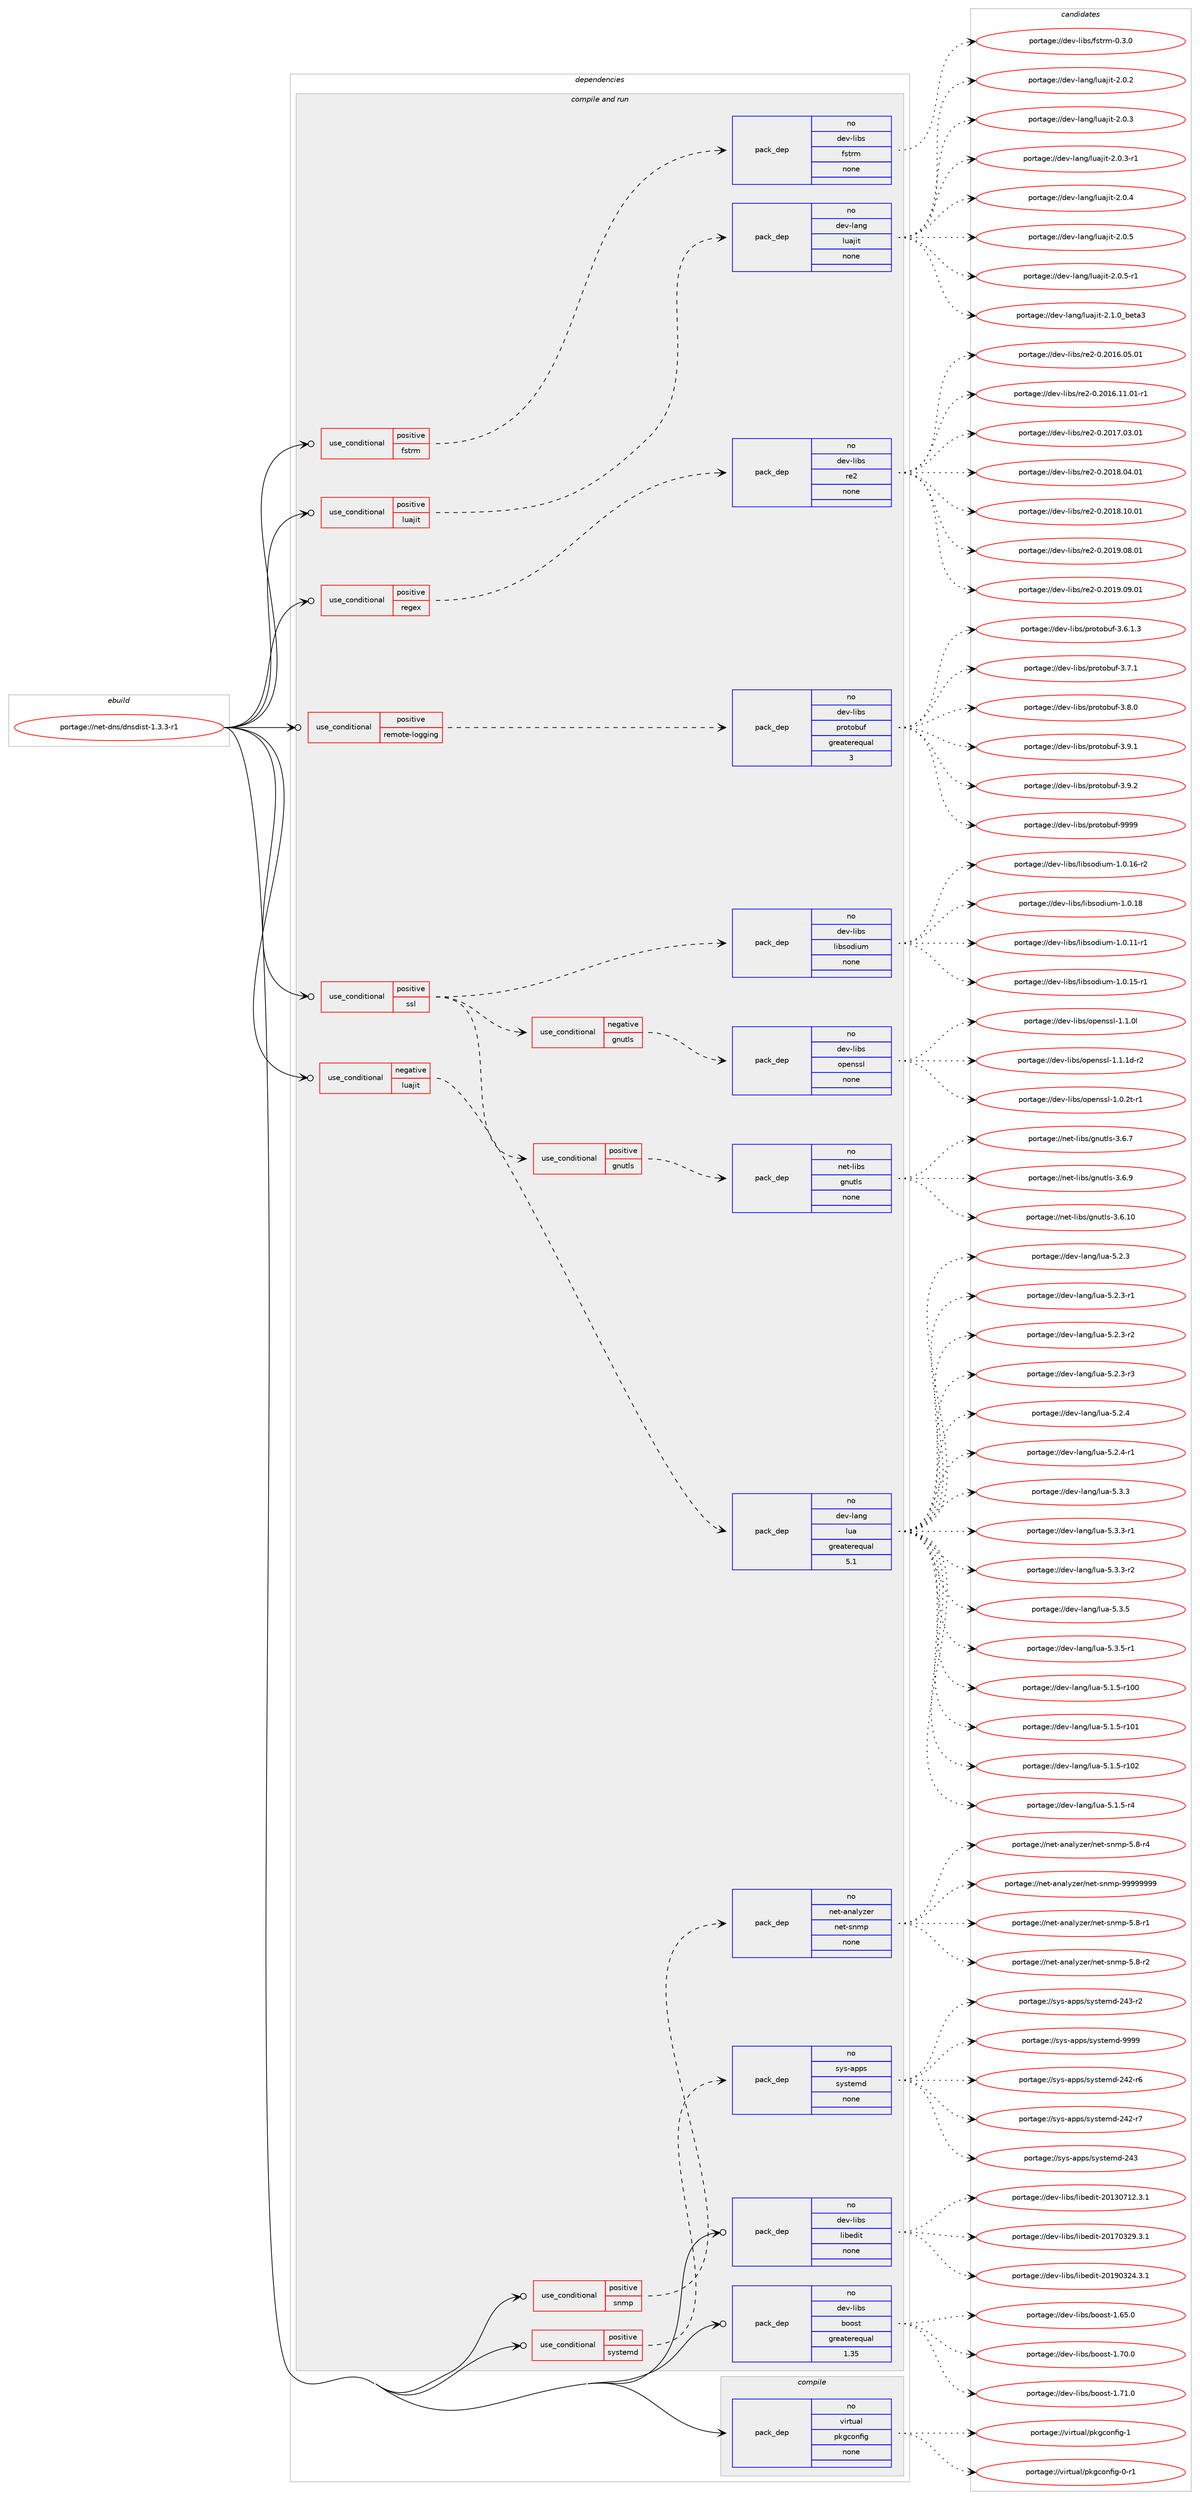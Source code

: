 digraph prolog {

# *************
# Graph options
# *************

newrank=true;
concentrate=true;
compound=true;
graph [rankdir=LR,fontname=Helvetica,fontsize=10,ranksep=1.5];#, ranksep=2.5, nodesep=0.2];
edge  [arrowhead=vee];
node  [fontname=Helvetica,fontsize=10];

# **********
# The ebuild
# **********

subgraph cluster_leftcol {
color=gray;
rank=same;
label=<<i>ebuild</i>>;
id [label="portage://net-dns/dnsdist-1.3.3-r1", color=red, width=4, href="../net-dns/dnsdist-1.3.3-r1.svg"];
}

# ****************
# The dependencies
# ****************

subgraph cluster_midcol {
color=gray;
label=<<i>dependencies</i>>;
subgraph cluster_compile {
fillcolor="#eeeeee";
style=filled;
label=<<i>compile</i>>;
subgraph pack257507 {
dependency350918 [label=<<TABLE BORDER="0" CELLBORDER="1" CELLSPACING="0" CELLPADDING="4" WIDTH="220"><TR><TD ROWSPAN="6" CELLPADDING="30">pack_dep</TD></TR><TR><TD WIDTH="110">no</TD></TR><TR><TD>virtual</TD></TR><TR><TD>pkgconfig</TD></TR><TR><TD>none</TD></TR><TR><TD></TD></TR></TABLE>>, shape=none, color=blue];
}
id:e -> dependency350918:w [weight=20,style="solid",arrowhead="vee"];
}
subgraph cluster_compileandrun {
fillcolor="#eeeeee";
style=filled;
label=<<i>compile and run</i>>;
subgraph cond87619 {
dependency350919 [label=<<TABLE BORDER="0" CELLBORDER="1" CELLSPACING="0" CELLPADDING="4"><TR><TD ROWSPAN="3" CELLPADDING="10">use_conditional</TD></TR><TR><TD>negative</TD></TR><TR><TD>luajit</TD></TR></TABLE>>, shape=none, color=red];
subgraph pack257508 {
dependency350920 [label=<<TABLE BORDER="0" CELLBORDER="1" CELLSPACING="0" CELLPADDING="4" WIDTH="220"><TR><TD ROWSPAN="6" CELLPADDING="30">pack_dep</TD></TR><TR><TD WIDTH="110">no</TD></TR><TR><TD>dev-lang</TD></TR><TR><TD>lua</TD></TR><TR><TD>greaterequal</TD></TR><TR><TD>5.1</TD></TR></TABLE>>, shape=none, color=blue];
}
dependency350919:e -> dependency350920:w [weight=20,style="dashed",arrowhead="vee"];
}
id:e -> dependency350919:w [weight=20,style="solid",arrowhead="odotvee"];
subgraph cond87620 {
dependency350921 [label=<<TABLE BORDER="0" CELLBORDER="1" CELLSPACING="0" CELLPADDING="4"><TR><TD ROWSPAN="3" CELLPADDING="10">use_conditional</TD></TR><TR><TD>positive</TD></TR><TR><TD>fstrm</TD></TR></TABLE>>, shape=none, color=red];
subgraph pack257509 {
dependency350922 [label=<<TABLE BORDER="0" CELLBORDER="1" CELLSPACING="0" CELLPADDING="4" WIDTH="220"><TR><TD ROWSPAN="6" CELLPADDING="30">pack_dep</TD></TR><TR><TD WIDTH="110">no</TD></TR><TR><TD>dev-libs</TD></TR><TR><TD>fstrm</TD></TR><TR><TD>none</TD></TR><TR><TD></TD></TR></TABLE>>, shape=none, color=blue];
}
dependency350921:e -> dependency350922:w [weight=20,style="dashed",arrowhead="vee"];
}
id:e -> dependency350921:w [weight=20,style="solid",arrowhead="odotvee"];
subgraph cond87621 {
dependency350923 [label=<<TABLE BORDER="0" CELLBORDER="1" CELLSPACING="0" CELLPADDING="4"><TR><TD ROWSPAN="3" CELLPADDING="10">use_conditional</TD></TR><TR><TD>positive</TD></TR><TR><TD>luajit</TD></TR></TABLE>>, shape=none, color=red];
subgraph pack257510 {
dependency350924 [label=<<TABLE BORDER="0" CELLBORDER="1" CELLSPACING="0" CELLPADDING="4" WIDTH="220"><TR><TD ROWSPAN="6" CELLPADDING="30">pack_dep</TD></TR><TR><TD WIDTH="110">no</TD></TR><TR><TD>dev-lang</TD></TR><TR><TD>luajit</TD></TR><TR><TD>none</TD></TR><TR><TD></TD></TR></TABLE>>, shape=none, color=blue];
}
dependency350923:e -> dependency350924:w [weight=20,style="dashed",arrowhead="vee"];
}
id:e -> dependency350923:w [weight=20,style="solid",arrowhead="odotvee"];
subgraph cond87622 {
dependency350925 [label=<<TABLE BORDER="0" CELLBORDER="1" CELLSPACING="0" CELLPADDING="4"><TR><TD ROWSPAN="3" CELLPADDING="10">use_conditional</TD></TR><TR><TD>positive</TD></TR><TR><TD>regex</TD></TR></TABLE>>, shape=none, color=red];
subgraph pack257511 {
dependency350926 [label=<<TABLE BORDER="0" CELLBORDER="1" CELLSPACING="0" CELLPADDING="4" WIDTH="220"><TR><TD ROWSPAN="6" CELLPADDING="30">pack_dep</TD></TR><TR><TD WIDTH="110">no</TD></TR><TR><TD>dev-libs</TD></TR><TR><TD>re2</TD></TR><TR><TD>none</TD></TR><TR><TD></TD></TR></TABLE>>, shape=none, color=blue];
}
dependency350925:e -> dependency350926:w [weight=20,style="dashed",arrowhead="vee"];
}
id:e -> dependency350925:w [weight=20,style="solid",arrowhead="odotvee"];
subgraph cond87623 {
dependency350927 [label=<<TABLE BORDER="0" CELLBORDER="1" CELLSPACING="0" CELLPADDING="4"><TR><TD ROWSPAN="3" CELLPADDING="10">use_conditional</TD></TR><TR><TD>positive</TD></TR><TR><TD>remote-logging</TD></TR></TABLE>>, shape=none, color=red];
subgraph pack257512 {
dependency350928 [label=<<TABLE BORDER="0" CELLBORDER="1" CELLSPACING="0" CELLPADDING="4" WIDTH="220"><TR><TD ROWSPAN="6" CELLPADDING="30">pack_dep</TD></TR><TR><TD WIDTH="110">no</TD></TR><TR><TD>dev-libs</TD></TR><TR><TD>protobuf</TD></TR><TR><TD>greaterequal</TD></TR><TR><TD>3</TD></TR></TABLE>>, shape=none, color=blue];
}
dependency350927:e -> dependency350928:w [weight=20,style="dashed",arrowhead="vee"];
}
id:e -> dependency350927:w [weight=20,style="solid",arrowhead="odotvee"];
subgraph cond87624 {
dependency350929 [label=<<TABLE BORDER="0" CELLBORDER="1" CELLSPACING="0" CELLPADDING="4"><TR><TD ROWSPAN="3" CELLPADDING="10">use_conditional</TD></TR><TR><TD>positive</TD></TR><TR><TD>snmp</TD></TR></TABLE>>, shape=none, color=red];
subgraph pack257513 {
dependency350930 [label=<<TABLE BORDER="0" CELLBORDER="1" CELLSPACING="0" CELLPADDING="4" WIDTH="220"><TR><TD ROWSPAN="6" CELLPADDING="30">pack_dep</TD></TR><TR><TD WIDTH="110">no</TD></TR><TR><TD>net-analyzer</TD></TR><TR><TD>net-snmp</TD></TR><TR><TD>none</TD></TR><TR><TD></TD></TR></TABLE>>, shape=none, color=blue];
}
dependency350929:e -> dependency350930:w [weight=20,style="dashed",arrowhead="vee"];
}
id:e -> dependency350929:w [weight=20,style="solid",arrowhead="odotvee"];
subgraph cond87625 {
dependency350931 [label=<<TABLE BORDER="0" CELLBORDER="1" CELLSPACING="0" CELLPADDING="4"><TR><TD ROWSPAN="3" CELLPADDING="10">use_conditional</TD></TR><TR><TD>positive</TD></TR><TR><TD>ssl</TD></TR></TABLE>>, shape=none, color=red];
subgraph pack257514 {
dependency350932 [label=<<TABLE BORDER="0" CELLBORDER="1" CELLSPACING="0" CELLPADDING="4" WIDTH="220"><TR><TD ROWSPAN="6" CELLPADDING="30">pack_dep</TD></TR><TR><TD WIDTH="110">no</TD></TR><TR><TD>dev-libs</TD></TR><TR><TD>libsodium</TD></TR><TR><TD>none</TD></TR><TR><TD></TD></TR></TABLE>>, shape=none, color=blue];
}
dependency350931:e -> dependency350932:w [weight=20,style="dashed",arrowhead="vee"];
subgraph cond87626 {
dependency350933 [label=<<TABLE BORDER="0" CELLBORDER="1" CELLSPACING="0" CELLPADDING="4"><TR><TD ROWSPAN="3" CELLPADDING="10">use_conditional</TD></TR><TR><TD>positive</TD></TR><TR><TD>gnutls</TD></TR></TABLE>>, shape=none, color=red];
subgraph pack257515 {
dependency350934 [label=<<TABLE BORDER="0" CELLBORDER="1" CELLSPACING="0" CELLPADDING="4" WIDTH="220"><TR><TD ROWSPAN="6" CELLPADDING="30">pack_dep</TD></TR><TR><TD WIDTH="110">no</TD></TR><TR><TD>net-libs</TD></TR><TR><TD>gnutls</TD></TR><TR><TD>none</TD></TR><TR><TD></TD></TR></TABLE>>, shape=none, color=blue];
}
dependency350933:e -> dependency350934:w [weight=20,style="dashed",arrowhead="vee"];
}
dependency350931:e -> dependency350933:w [weight=20,style="dashed",arrowhead="vee"];
subgraph cond87627 {
dependency350935 [label=<<TABLE BORDER="0" CELLBORDER="1" CELLSPACING="0" CELLPADDING="4"><TR><TD ROWSPAN="3" CELLPADDING="10">use_conditional</TD></TR><TR><TD>negative</TD></TR><TR><TD>gnutls</TD></TR></TABLE>>, shape=none, color=red];
subgraph pack257516 {
dependency350936 [label=<<TABLE BORDER="0" CELLBORDER="1" CELLSPACING="0" CELLPADDING="4" WIDTH="220"><TR><TD ROWSPAN="6" CELLPADDING="30">pack_dep</TD></TR><TR><TD WIDTH="110">no</TD></TR><TR><TD>dev-libs</TD></TR><TR><TD>openssl</TD></TR><TR><TD>none</TD></TR><TR><TD></TD></TR></TABLE>>, shape=none, color=blue];
}
dependency350935:e -> dependency350936:w [weight=20,style="dashed",arrowhead="vee"];
}
dependency350931:e -> dependency350935:w [weight=20,style="dashed",arrowhead="vee"];
}
id:e -> dependency350931:w [weight=20,style="solid",arrowhead="odotvee"];
subgraph cond87628 {
dependency350937 [label=<<TABLE BORDER="0" CELLBORDER="1" CELLSPACING="0" CELLPADDING="4"><TR><TD ROWSPAN="3" CELLPADDING="10">use_conditional</TD></TR><TR><TD>positive</TD></TR><TR><TD>systemd</TD></TR></TABLE>>, shape=none, color=red];
subgraph pack257517 {
dependency350938 [label=<<TABLE BORDER="0" CELLBORDER="1" CELLSPACING="0" CELLPADDING="4" WIDTH="220"><TR><TD ROWSPAN="6" CELLPADDING="30">pack_dep</TD></TR><TR><TD WIDTH="110">no</TD></TR><TR><TD>sys-apps</TD></TR><TR><TD>systemd</TD></TR><TR><TD>none</TD></TR><TR><TD></TD></TR></TABLE>>, shape=none, color=blue];
}
dependency350937:e -> dependency350938:w [weight=20,style="dashed",arrowhead="vee"];
}
id:e -> dependency350937:w [weight=20,style="solid",arrowhead="odotvee"];
subgraph pack257518 {
dependency350939 [label=<<TABLE BORDER="0" CELLBORDER="1" CELLSPACING="0" CELLPADDING="4" WIDTH="220"><TR><TD ROWSPAN="6" CELLPADDING="30">pack_dep</TD></TR><TR><TD WIDTH="110">no</TD></TR><TR><TD>dev-libs</TD></TR><TR><TD>boost</TD></TR><TR><TD>greaterequal</TD></TR><TR><TD>1.35</TD></TR></TABLE>>, shape=none, color=blue];
}
id:e -> dependency350939:w [weight=20,style="solid",arrowhead="odotvee"];
subgraph pack257519 {
dependency350940 [label=<<TABLE BORDER="0" CELLBORDER="1" CELLSPACING="0" CELLPADDING="4" WIDTH="220"><TR><TD ROWSPAN="6" CELLPADDING="30">pack_dep</TD></TR><TR><TD WIDTH="110">no</TD></TR><TR><TD>dev-libs</TD></TR><TR><TD>libedit</TD></TR><TR><TD>none</TD></TR><TR><TD></TD></TR></TABLE>>, shape=none, color=blue];
}
id:e -> dependency350940:w [weight=20,style="solid",arrowhead="odotvee"];
}
subgraph cluster_run {
fillcolor="#eeeeee";
style=filled;
label=<<i>run</i>>;
}
}

# **************
# The candidates
# **************

subgraph cluster_choices {
rank=same;
color=gray;
label=<<i>candidates</i>>;

subgraph choice257507 {
color=black;
nodesep=1;
choiceportage11810511411611797108471121071039911111010210510345484511449 [label="portage://virtual/pkgconfig-0-r1", color=red, width=4,href="../virtual/pkgconfig-0-r1.svg"];
choiceportage1181051141161179710847112107103991111101021051034549 [label="portage://virtual/pkgconfig-1", color=red, width=4,href="../virtual/pkgconfig-1.svg"];
dependency350918:e -> choiceportage11810511411611797108471121071039911111010210510345484511449:w [style=dotted,weight="100"];
dependency350918:e -> choiceportage1181051141161179710847112107103991111101021051034549:w [style=dotted,weight="100"];
}
subgraph choice257508 {
color=black;
nodesep=1;
choiceportage1001011184510897110103471081179745534649465345114494848 [label="portage://dev-lang/lua-5.1.5-r100", color=red, width=4,href="../dev-lang/lua-5.1.5-r100.svg"];
choiceportage1001011184510897110103471081179745534649465345114494849 [label="portage://dev-lang/lua-5.1.5-r101", color=red, width=4,href="../dev-lang/lua-5.1.5-r101.svg"];
choiceportage1001011184510897110103471081179745534649465345114494850 [label="portage://dev-lang/lua-5.1.5-r102", color=red, width=4,href="../dev-lang/lua-5.1.5-r102.svg"];
choiceportage100101118451089711010347108117974553464946534511452 [label="portage://dev-lang/lua-5.1.5-r4", color=red, width=4,href="../dev-lang/lua-5.1.5-r4.svg"];
choiceportage10010111845108971101034710811797455346504651 [label="portage://dev-lang/lua-5.2.3", color=red, width=4,href="../dev-lang/lua-5.2.3.svg"];
choiceportage100101118451089711010347108117974553465046514511449 [label="portage://dev-lang/lua-5.2.3-r1", color=red, width=4,href="../dev-lang/lua-5.2.3-r1.svg"];
choiceportage100101118451089711010347108117974553465046514511450 [label="portage://dev-lang/lua-5.2.3-r2", color=red, width=4,href="../dev-lang/lua-5.2.3-r2.svg"];
choiceportage100101118451089711010347108117974553465046514511451 [label="portage://dev-lang/lua-5.2.3-r3", color=red, width=4,href="../dev-lang/lua-5.2.3-r3.svg"];
choiceportage10010111845108971101034710811797455346504652 [label="portage://dev-lang/lua-5.2.4", color=red, width=4,href="../dev-lang/lua-5.2.4.svg"];
choiceportage100101118451089711010347108117974553465046524511449 [label="portage://dev-lang/lua-5.2.4-r1", color=red, width=4,href="../dev-lang/lua-5.2.4-r1.svg"];
choiceportage10010111845108971101034710811797455346514651 [label="portage://dev-lang/lua-5.3.3", color=red, width=4,href="../dev-lang/lua-5.3.3.svg"];
choiceportage100101118451089711010347108117974553465146514511449 [label="portage://dev-lang/lua-5.3.3-r1", color=red, width=4,href="../dev-lang/lua-5.3.3-r1.svg"];
choiceportage100101118451089711010347108117974553465146514511450 [label="portage://dev-lang/lua-5.3.3-r2", color=red, width=4,href="../dev-lang/lua-5.3.3-r2.svg"];
choiceportage10010111845108971101034710811797455346514653 [label="portage://dev-lang/lua-5.3.5", color=red, width=4,href="../dev-lang/lua-5.3.5.svg"];
choiceportage100101118451089711010347108117974553465146534511449 [label="portage://dev-lang/lua-5.3.5-r1", color=red, width=4,href="../dev-lang/lua-5.3.5-r1.svg"];
dependency350920:e -> choiceportage1001011184510897110103471081179745534649465345114494848:w [style=dotted,weight="100"];
dependency350920:e -> choiceportage1001011184510897110103471081179745534649465345114494849:w [style=dotted,weight="100"];
dependency350920:e -> choiceportage1001011184510897110103471081179745534649465345114494850:w [style=dotted,weight="100"];
dependency350920:e -> choiceportage100101118451089711010347108117974553464946534511452:w [style=dotted,weight="100"];
dependency350920:e -> choiceportage10010111845108971101034710811797455346504651:w [style=dotted,weight="100"];
dependency350920:e -> choiceportage100101118451089711010347108117974553465046514511449:w [style=dotted,weight="100"];
dependency350920:e -> choiceportage100101118451089711010347108117974553465046514511450:w [style=dotted,weight="100"];
dependency350920:e -> choiceportage100101118451089711010347108117974553465046514511451:w [style=dotted,weight="100"];
dependency350920:e -> choiceportage10010111845108971101034710811797455346504652:w [style=dotted,weight="100"];
dependency350920:e -> choiceportage100101118451089711010347108117974553465046524511449:w [style=dotted,weight="100"];
dependency350920:e -> choiceportage10010111845108971101034710811797455346514651:w [style=dotted,weight="100"];
dependency350920:e -> choiceportage100101118451089711010347108117974553465146514511449:w [style=dotted,weight="100"];
dependency350920:e -> choiceportage100101118451089711010347108117974553465146514511450:w [style=dotted,weight="100"];
dependency350920:e -> choiceportage10010111845108971101034710811797455346514653:w [style=dotted,weight="100"];
dependency350920:e -> choiceportage100101118451089711010347108117974553465146534511449:w [style=dotted,weight="100"];
}
subgraph choice257509 {
color=black;
nodesep=1;
choiceportage100101118451081059811547102115116114109454846514648 [label="portage://dev-libs/fstrm-0.3.0", color=red, width=4,href="../dev-libs/fstrm-0.3.0.svg"];
dependency350922:e -> choiceportage100101118451081059811547102115116114109454846514648:w [style=dotted,weight="100"];
}
subgraph choice257510 {
color=black;
nodesep=1;
choiceportage10010111845108971101034710811797106105116455046484650 [label="portage://dev-lang/luajit-2.0.2", color=red, width=4,href="../dev-lang/luajit-2.0.2.svg"];
choiceportage10010111845108971101034710811797106105116455046484651 [label="portage://dev-lang/luajit-2.0.3", color=red, width=4,href="../dev-lang/luajit-2.0.3.svg"];
choiceportage100101118451089711010347108117971061051164550464846514511449 [label="portage://dev-lang/luajit-2.0.3-r1", color=red, width=4,href="../dev-lang/luajit-2.0.3-r1.svg"];
choiceportage10010111845108971101034710811797106105116455046484652 [label="portage://dev-lang/luajit-2.0.4", color=red, width=4,href="../dev-lang/luajit-2.0.4.svg"];
choiceportage10010111845108971101034710811797106105116455046484653 [label="portage://dev-lang/luajit-2.0.5", color=red, width=4,href="../dev-lang/luajit-2.0.5.svg"];
choiceportage100101118451089711010347108117971061051164550464846534511449 [label="portage://dev-lang/luajit-2.0.5-r1", color=red, width=4,href="../dev-lang/luajit-2.0.5-r1.svg"];
choiceportage1001011184510897110103471081179710610511645504649464895981011169751 [label="portage://dev-lang/luajit-2.1.0_beta3", color=red, width=4,href="../dev-lang/luajit-2.1.0_beta3.svg"];
dependency350924:e -> choiceportage10010111845108971101034710811797106105116455046484650:w [style=dotted,weight="100"];
dependency350924:e -> choiceportage10010111845108971101034710811797106105116455046484651:w [style=dotted,weight="100"];
dependency350924:e -> choiceportage100101118451089711010347108117971061051164550464846514511449:w [style=dotted,weight="100"];
dependency350924:e -> choiceportage10010111845108971101034710811797106105116455046484652:w [style=dotted,weight="100"];
dependency350924:e -> choiceportage10010111845108971101034710811797106105116455046484653:w [style=dotted,weight="100"];
dependency350924:e -> choiceportage100101118451089711010347108117971061051164550464846534511449:w [style=dotted,weight="100"];
dependency350924:e -> choiceportage1001011184510897110103471081179710610511645504649464895981011169751:w [style=dotted,weight="100"];
}
subgraph choice257511 {
color=black;
nodesep=1;
choiceportage1001011184510810598115471141015045484650484954464853464849 [label="portage://dev-libs/re2-0.2016.05.01", color=red, width=4,href="../dev-libs/re2-0.2016.05.01.svg"];
choiceportage10010111845108105981154711410150454846504849544649494648494511449 [label="portage://dev-libs/re2-0.2016.11.01-r1", color=red, width=4,href="../dev-libs/re2-0.2016.11.01-r1.svg"];
choiceportage1001011184510810598115471141015045484650484955464851464849 [label="portage://dev-libs/re2-0.2017.03.01", color=red, width=4,href="../dev-libs/re2-0.2017.03.01.svg"];
choiceportage1001011184510810598115471141015045484650484956464852464849 [label="portage://dev-libs/re2-0.2018.04.01", color=red, width=4,href="../dev-libs/re2-0.2018.04.01.svg"];
choiceportage1001011184510810598115471141015045484650484956464948464849 [label="portage://dev-libs/re2-0.2018.10.01", color=red, width=4,href="../dev-libs/re2-0.2018.10.01.svg"];
choiceportage1001011184510810598115471141015045484650484957464856464849 [label="portage://dev-libs/re2-0.2019.08.01", color=red, width=4,href="../dev-libs/re2-0.2019.08.01.svg"];
choiceportage1001011184510810598115471141015045484650484957464857464849 [label="portage://dev-libs/re2-0.2019.09.01", color=red, width=4,href="../dev-libs/re2-0.2019.09.01.svg"];
dependency350926:e -> choiceportage1001011184510810598115471141015045484650484954464853464849:w [style=dotted,weight="100"];
dependency350926:e -> choiceportage10010111845108105981154711410150454846504849544649494648494511449:w [style=dotted,weight="100"];
dependency350926:e -> choiceportage1001011184510810598115471141015045484650484955464851464849:w [style=dotted,weight="100"];
dependency350926:e -> choiceportage1001011184510810598115471141015045484650484956464852464849:w [style=dotted,weight="100"];
dependency350926:e -> choiceportage1001011184510810598115471141015045484650484956464948464849:w [style=dotted,weight="100"];
dependency350926:e -> choiceportage1001011184510810598115471141015045484650484957464856464849:w [style=dotted,weight="100"];
dependency350926:e -> choiceportage1001011184510810598115471141015045484650484957464857464849:w [style=dotted,weight="100"];
}
subgraph choice257512 {
color=black;
nodesep=1;
choiceportage100101118451081059811547112114111116111981171024551465446494651 [label="portage://dev-libs/protobuf-3.6.1.3", color=red, width=4,href="../dev-libs/protobuf-3.6.1.3.svg"];
choiceportage10010111845108105981154711211411111611198117102455146554649 [label="portage://dev-libs/protobuf-3.7.1", color=red, width=4,href="../dev-libs/protobuf-3.7.1.svg"];
choiceportage10010111845108105981154711211411111611198117102455146564648 [label="portage://dev-libs/protobuf-3.8.0", color=red, width=4,href="../dev-libs/protobuf-3.8.0.svg"];
choiceportage10010111845108105981154711211411111611198117102455146574649 [label="portage://dev-libs/protobuf-3.9.1", color=red, width=4,href="../dev-libs/protobuf-3.9.1.svg"];
choiceportage10010111845108105981154711211411111611198117102455146574650 [label="portage://dev-libs/protobuf-3.9.2", color=red, width=4,href="../dev-libs/protobuf-3.9.2.svg"];
choiceportage100101118451081059811547112114111116111981171024557575757 [label="portage://dev-libs/protobuf-9999", color=red, width=4,href="../dev-libs/protobuf-9999.svg"];
dependency350928:e -> choiceportage100101118451081059811547112114111116111981171024551465446494651:w [style=dotted,weight="100"];
dependency350928:e -> choiceportage10010111845108105981154711211411111611198117102455146554649:w [style=dotted,weight="100"];
dependency350928:e -> choiceportage10010111845108105981154711211411111611198117102455146564648:w [style=dotted,weight="100"];
dependency350928:e -> choiceportage10010111845108105981154711211411111611198117102455146574649:w [style=dotted,weight="100"];
dependency350928:e -> choiceportage10010111845108105981154711211411111611198117102455146574650:w [style=dotted,weight="100"];
dependency350928:e -> choiceportage100101118451081059811547112114111116111981171024557575757:w [style=dotted,weight="100"];
}
subgraph choice257513 {
color=black;
nodesep=1;
choiceportage1101011164597110971081211221011144711010111645115110109112455346564511449 [label="portage://net-analyzer/net-snmp-5.8-r1", color=red, width=4,href="../net-analyzer/net-snmp-5.8-r1.svg"];
choiceportage1101011164597110971081211221011144711010111645115110109112455346564511450 [label="portage://net-analyzer/net-snmp-5.8-r2", color=red, width=4,href="../net-analyzer/net-snmp-5.8-r2.svg"];
choiceportage1101011164597110971081211221011144711010111645115110109112455346564511452 [label="portage://net-analyzer/net-snmp-5.8-r4", color=red, width=4,href="../net-analyzer/net-snmp-5.8-r4.svg"];
choiceportage1101011164597110971081211221011144711010111645115110109112455757575757575757 [label="portage://net-analyzer/net-snmp-99999999", color=red, width=4,href="../net-analyzer/net-snmp-99999999.svg"];
dependency350930:e -> choiceportage1101011164597110971081211221011144711010111645115110109112455346564511449:w [style=dotted,weight="100"];
dependency350930:e -> choiceportage1101011164597110971081211221011144711010111645115110109112455346564511450:w [style=dotted,weight="100"];
dependency350930:e -> choiceportage1101011164597110971081211221011144711010111645115110109112455346564511452:w [style=dotted,weight="100"];
dependency350930:e -> choiceportage1101011164597110971081211221011144711010111645115110109112455757575757575757:w [style=dotted,weight="100"];
}
subgraph choice257514 {
color=black;
nodesep=1;
choiceportage10010111845108105981154710810598115111100105117109454946484649494511449 [label="portage://dev-libs/libsodium-1.0.11-r1", color=red, width=4,href="../dev-libs/libsodium-1.0.11-r1.svg"];
choiceportage10010111845108105981154710810598115111100105117109454946484649534511449 [label="portage://dev-libs/libsodium-1.0.15-r1", color=red, width=4,href="../dev-libs/libsodium-1.0.15-r1.svg"];
choiceportage10010111845108105981154710810598115111100105117109454946484649544511450 [label="portage://dev-libs/libsodium-1.0.16-r2", color=red, width=4,href="../dev-libs/libsodium-1.0.16-r2.svg"];
choiceportage1001011184510810598115471081059811511110010511710945494648464956 [label="portage://dev-libs/libsodium-1.0.18", color=red, width=4,href="../dev-libs/libsodium-1.0.18.svg"];
dependency350932:e -> choiceportage10010111845108105981154710810598115111100105117109454946484649494511449:w [style=dotted,weight="100"];
dependency350932:e -> choiceportage10010111845108105981154710810598115111100105117109454946484649534511449:w [style=dotted,weight="100"];
dependency350932:e -> choiceportage10010111845108105981154710810598115111100105117109454946484649544511450:w [style=dotted,weight="100"];
dependency350932:e -> choiceportage1001011184510810598115471081059811511110010511710945494648464956:w [style=dotted,weight="100"];
}
subgraph choice257515 {
color=black;
nodesep=1;
choiceportage11010111645108105981154710311011711610811545514654464948 [label="portage://net-libs/gnutls-3.6.10", color=red, width=4,href="../net-libs/gnutls-3.6.10.svg"];
choiceportage110101116451081059811547103110117116108115455146544655 [label="portage://net-libs/gnutls-3.6.7", color=red, width=4,href="../net-libs/gnutls-3.6.7.svg"];
choiceportage110101116451081059811547103110117116108115455146544657 [label="portage://net-libs/gnutls-3.6.9", color=red, width=4,href="../net-libs/gnutls-3.6.9.svg"];
dependency350934:e -> choiceportage11010111645108105981154710311011711610811545514654464948:w [style=dotted,weight="100"];
dependency350934:e -> choiceportage110101116451081059811547103110117116108115455146544655:w [style=dotted,weight="100"];
dependency350934:e -> choiceportage110101116451081059811547103110117116108115455146544657:w [style=dotted,weight="100"];
}
subgraph choice257516 {
color=black;
nodesep=1;
choiceportage1001011184510810598115471111121011101151151084549464846501164511449 [label="portage://dev-libs/openssl-1.0.2t-r1", color=red, width=4,href="../dev-libs/openssl-1.0.2t-r1.svg"];
choiceportage100101118451081059811547111112101110115115108454946494648108 [label="portage://dev-libs/openssl-1.1.0l", color=red, width=4,href="../dev-libs/openssl-1.1.0l.svg"];
choiceportage1001011184510810598115471111121011101151151084549464946491004511450 [label="portage://dev-libs/openssl-1.1.1d-r2", color=red, width=4,href="../dev-libs/openssl-1.1.1d-r2.svg"];
dependency350936:e -> choiceportage1001011184510810598115471111121011101151151084549464846501164511449:w [style=dotted,weight="100"];
dependency350936:e -> choiceportage100101118451081059811547111112101110115115108454946494648108:w [style=dotted,weight="100"];
dependency350936:e -> choiceportage1001011184510810598115471111121011101151151084549464946491004511450:w [style=dotted,weight="100"];
}
subgraph choice257517 {
color=black;
nodesep=1;
choiceportage115121115459711211211547115121115116101109100455052504511454 [label="portage://sys-apps/systemd-242-r6", color=red, width=4,href="../sys-apps/systemd-242-r6.svg"];
choiceportage115121115459711211211547115121115116101109100455052504511455 [label="portage://sys-apps/systemd-242-r7", color=red, width=4,href="../sys-apps/systemd-242-r7.svg"];
choiceportage11512111545971121121154711512111511610110910045505251 [label="portage://sys-apps/systemd-243", color=red, width=4,href="../sys-apps/systemd-243.svg"];
choiceportage115121115459711211211547115121115116101109100455052514511450 [label="portage://sys-apps/systemd-243-r2", color=red, width=4,href="../sys-apps/systemd-243-r2.svg"];
choiceportage1151211154597112112115471151211151161011091004557575757 [label="portage://sys-apps/systemd-9999", color=red, width=4,href="../sys-apps/systemd-9999.svg"];
dependency350938:e -> choiceportage115121115459711211211547115121115116101109100455052504511454:w [style=dotted,weight="100"];
dependency350938:e -> choiceportage115121115459711211211547115121115116101109100455052504511455:w [style=dotted,weight="100"];
dependency350938:e -> choiceportage11512111545971121121154711512111511610110910045505251:w [style=dotted,weight="100"];
dependency350938:e -> choiceportage115121115459711211211547115121115116101109100455052514511450:w [style=dotted,weight="100"];
dependency350938:e -> choiceportage1151211154597112112115471151211151161011091004557575757:w [style=dotted,weight="100"];
}
subgraph choice257518 {
color=black;
nodesep=1;
choiceportage1001011184510810598115479811111111511645494654534648 [label="portage://dev-libs/boost-1.65.0", color=red, width=4,href="../dev-libs/boost-1.65.0.svg"];
choiceportage1001011184510810598115479811111111511645494655484648 [label="portage://dev-libs/boost-1.70.0", color=red, width=4,href="../dev-libs/boost-1.70.0.svg"];
choiceportage1001011184510810598115479811111111511645494655494648 [label="portage://dev-libs/boost-1.71.0", color=red, width=4,href="../dev-libs/boost-1.71.0.svg"];
dependency350939:e -> choiceportage1001011184510810598115479811111111511645494654534648:w [style=dotted,weight="100"];
dependency350939:e -> choiceportage1001011184510810598115479811111111511645494655484648:w [style=dotted,weight="100"];
dependency350939:e -> choiceportage1001011184510810598115479811111111511645494655494648:w [style=dotted,weight="100"];
}
subgraph choice257519 {
color=black;
nodesep=1;
choiceportage1001011184510810598115471081059810110010511645504849514855495046514649 [label="portage://dev-libs/libedit-20130712.3.1", color=red, width=4,href="../dev-libs/libedit-20130712.3.1.svg"];
choiceportage1001011184510810598115471081059810110010511645504849554851505746514649 [label="portage://dev-libs/libedit-20170329.3.1", color=red, width=4,href="../dev-libs/libedit-20170329.3.1.svg"];
choiceportage1001011184510810598115471081059810110010511645504849574851505246514649 [label="portage://dev-libs/libedit-20190324.3.1", color=red, width=4,href="../dev-libs/libedit-20190324.3.1.svg"];
dependency350940:e -> choiceportage1001011184510810598115471081059810110010511645504849514855495046514649:w [style=dotted,weight="100"];
dependency350940:e -> choiceportage1001011184510810598115471081059810110010511645504849554851505746514649:w [style=dotted,weight="100"];
dependency350940:e -> choiceportage1001011184510810598115471081059810110010511645504849574851505246514649:w [style=dotted,weight="100"];
}
}

}

